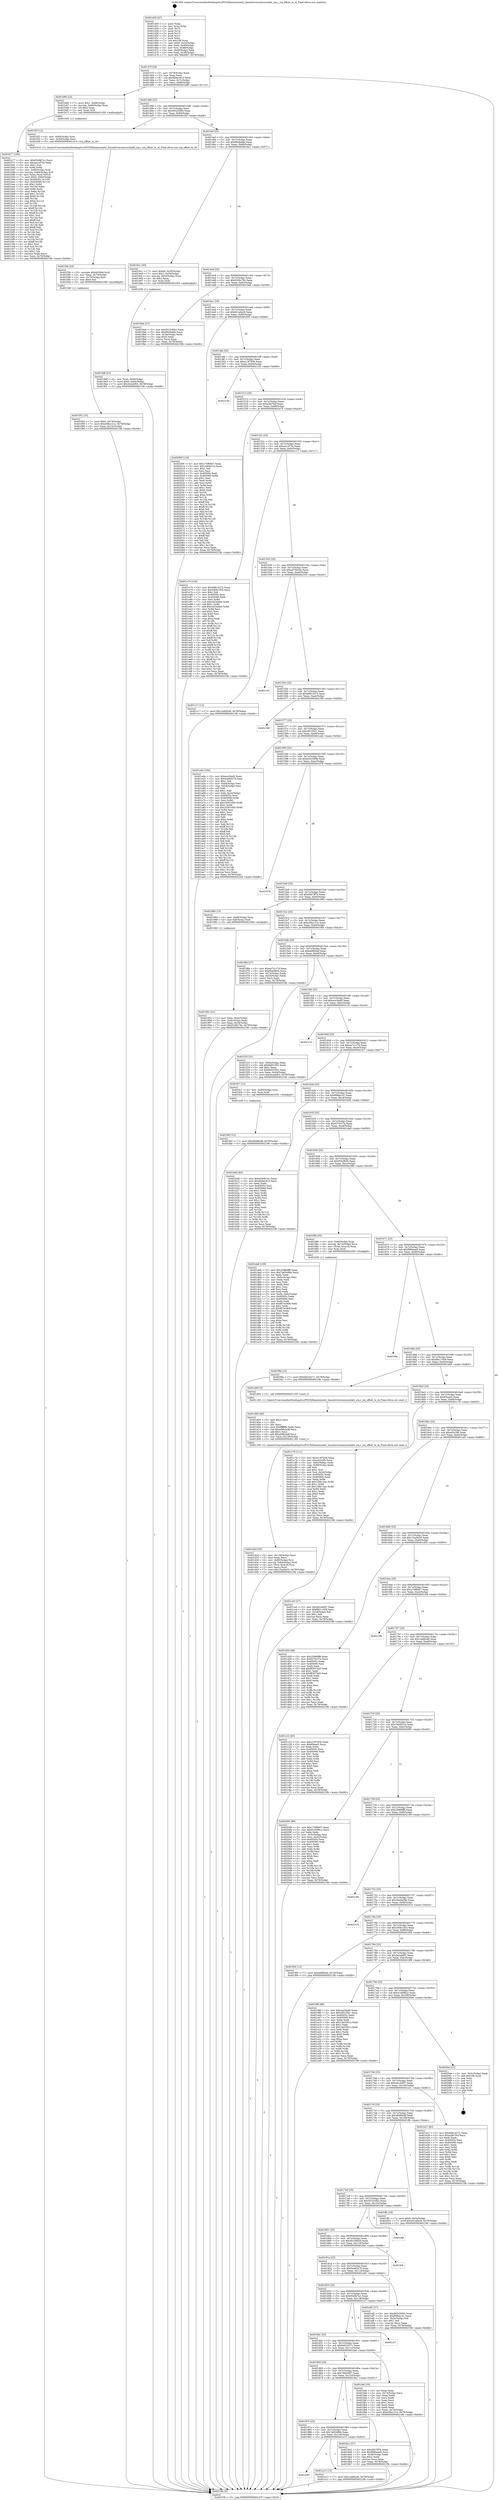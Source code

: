 digraph "0x401450" {
  label = "0x401450 (/mnt/c/Users/mathe/Desktop/tcc/POCII/binaries/extr_linuxdriversmiscocxlafu_irq.c_irq_offset_to_id_Final-ollvm.out::main(0))"
  labelloc = "t"
  node[shape=record]

  Entry [label="",width=0.3,height=0.3,shape=circle,fillcolor=black,style=filled]
  "0x40147f" [label="{
     0x40147f [23]\l
     | [instrs]\l
     &nbsp;&nbsp;0x40147f \<+3\>: mov -0x78(%rbp),%eax\l
     &nbsp;&nbsp;0x401482 \<+2\>: mov %eax,%ecx\l
     &nbsp;&nbsp;0x401484 \<+6\>: sub $0x8b9a1815,%ecx\l
     &nbsp;&nbsp;0x40148a \<+3\>: mov %eax,-0x7c(%rbp)\l
     &nbsp;&nbsp;0x40148d \<+3\>: mov %ecx,-0x80(%rbp)\l
     &nbsp;&nbsp;0x401490 \<+6\>: je 0000000000401b60 \<main+0x710\>\l
  }"]
  "0x401b60" [label="{
     0x401b60 [23]\l
     | [instrs]\l
     &nbsp;&nbsp;0x401b60 \<+7\>: movl $0x1,-0x68(%rbp)\l
     &nbsp;&nbsp;0x401b67 \<+4\>: movslq -0x68(%rbp),%rax\l
     &nbsp;&nbsp;0x401b6b \<+4\>: shl $0x2,%rax\l
     &nbsp;&nbsp;0x401b6f \<+3\>: mov %rax,%rdi\l
     &nbsp;&nbsp;0x401b72 \<+5\>: call 0000000000401050 \<malloc@plt\>\l
     | [calls]\l
     &nbsp;&nbsp;0x401050 \{1\} (unknown)\l
  }"]
  "0x401496" [label="{
     0x401496 [25]\l
     | [instrs]\l
     &nbsp;&nbsp;0x401496 \<+5\>: jmp 000000000040149b \<main+0x4b\>\l
     &nbsp;&nbsp;0x40149b \<+3\>: mov -0x7c(%rbp),%eax\l
     &nbsp;&nbsp;0x40149e \<+5\>: sub $0x90325093,%eax\l
     &nbsp;&nbsp;0x4014a3 \<+6\>: mov %eax,-0x84(%rbp)\l
     &nbsp;&nbsp;0x4014a9 \<+6\>: je 0000000000401f2f \<main+0xadf\>\l
  }"]
  Exit [label="",width=0.3,height=0.3,shape=circle,fillcolor=black,style=filled,peripheries=2]
  "0x401f2f" [label="{
     0x401f2f [12]\l
     | [instrs]\l
     &nbsp;&nbsp;0x401f2f \<+4\>: mov -0x60(%rbp),%rdi\l
     &nbsp;&nbsp;0x401f33 \<+3\>: mov -0x50(%rbp),%esi\l
     &nbsp;&nbsp;0x401f36 \<+5\>: call 0000000000401410 \<irq_offset_to_id\>\l
     | [calls]\l
     &nbsp;&nbsp;0x401410 \{1\} (/mnt/c/Users/mathe/Desktop/tcc/POCII/binaries/extr_linuxdriversmiscocxlafu_irq.c_irq_offset_to_id_Final-ollvm.out::irq_offset_to_id)\l
  }"]
  "0x4014af" [label="{
     0x4014af [25]\l
     | [instrs]\l
     &nbsp;&nbsp;0x4014af \<+5\>: jmp 00000000004014b4 \<main+0x64\>\l
     &nbsp;&nbsp;0x4014b4 \<+3\>: mov -0x7c(%rbp),%eax\l
     &nbsp;&nbsp;0x4014b7 \<+5\>: sub $0x90cfadde,%eax\l
     &nbsp;&nbsp;0x4014bc \<+6\>: mov %eax,-0x88(%rbp)\l
     &nbsp;&nbsp;0x4014c2 \<+6\>: je 00000000004019c1 \<main+0x571\>\l
  }"]
  "0x401fd3" [label="{
     0x401fd3 [12]\l
     | [instrs]\l
     &nbsp;&nbsp;0x401fd3 \<+7\>: movl $0x48486c8f,-0x78(%rbp)\l
     &nbsp;&nbsp;0x401fda \<+5\>: jmp 000000000040219b \<main+0xd4b\>\l
  }"]
  "0x4019c1" [label="{
     0x4019c1 [30]\l
     | [instrs]\l
     &nbsp;&nbsp;0x4019c1 \<+7\>: movl $0x64,-0x50(%rbp)\l
     &nbsp;&nbsp;0x4019c8 \<+7\>: movl $0x1,-0x54(%rbp)\l
     &nbsp;&nbsp;0x4019cf \<+4\>: movslq -0x54(%rbp),%rax\l
     &nbsp;&nbsp;0x4019d3 \<+4\>: shl $0x3,%rax\l
     &nbsp;&nbsp;0x4019d7 \<+3\>: mov %rax,%rdi\l
     &nbsp;&nbsp;0x4019da \<+5\>: call 0000000000401050 \<malloc@plt\>\l
     | [calls]\l
     &nbsp;&nbsp;0x401050 \{1\} (unknown)\l
  }"]
  "0x4014c8" [label="{
     0x4014c8 [25]\l
     | [instrs]\l
     &nbsp;&nbsp;0x4014c8 \<+5\>: jmp 00000000004014cd \<main+0x7d\>\l
     &nbsp;&nbsp;0x4014cd \<+3\>: mov -0x7c(%rbp),%eax\l
     &nbsp;&nbsp;0x4014d0 \<+5\>: sub $0x9169c78c,%eax\l
     &nbsp;&nbsp;0x4014d5 \<+6\>: mov %eax,-0x8c(%rbp)\l
     &nbsp;&nbsp;0x4014db \<+6\>: je 00000000004019a6 \<main+0x556\>\l
  }"]
  "0x401f9a" [label="{
     0x401f9a [12]\l
     | [instrs]\l
     &nbsp;&nbsp;0x401f9a \<+7\>: movl $0x6dd16271,-0x78(%rbp)\l
     &nbsp;&nbsp;0x401fa1 \<+5\>: jmp 000000000040219b \<main+0xd4b\>\l
  }"]
  "0x4019a6" [label="{
     0x4019a6 [27]\l
     | [instrs]\l
     &nbsp;&nbsp;0x4019a6 \<+5\>: mov $0x501530b2,%eax\l
     &nbsp;&nbsp;0x4019ab \<+5\>: mov $0x90cfadde,%ecx\l
     &nbsp;&nbsp;0x4019b0 \<+3\>: mov -0x34(%rbp),%edx\l
     &nbsp;&nbsp;0x4019b3 \<+3\>: cmp $0x0,%edx\l
     &nbsp;&nbsp;0x4019b6 \<+3\>: cmove %ecx,%eax\l
     &nbsp;&nbsp;0x4019b9 \<+3\>: mov %eax,-0x78(%rbp)\l
     &nbsp;&nbsp;0x4019bc \<+5\>: jmp 000000000040219b \<main+0xd4b\>\l
  }"]
  "0x4014e1" [label="{
     0x4014e1 [25]\l
     | [instrs]\l
     &nbsp;&nbsp;0x4014e1 \<+5\>: jmp 00000000004014e6 \<main+0x96\>\l
     &nbsp;&nbsp;0x4014e6 \<+3\>: mov -0x7c(%rbp),%eax\l
     &nbsp;&nbsp;0x4014e9 \<+5\>: sub $0x941a6ec9,%eax\l
     &nbsp;&nbsp;0x4014ee \<+6\>: mov %eax,-0x90(%rbp)\l
     &nbsp;&nbsp;0x4014f4 \<+6\>: je 000000000040200f \<main+0xbbf\>\l
  }"]
  "0x401f52" [label="{
     0x401f52 [25]\l
     | [instrs]\l
     &nbsp;&nbsp;0x401f52 \<+7\>: movl $0x0,-0x74(%rbp)\l
     &nbsp;&nbsp;0x401f59 \<+7\>: movl $0xe59a121e,-0x78(%rbp)\l
     &nbsp;&nbsp;0x401f60 \<+6\>: mov %eax,-0x12c(%rbp)\l
     &nbsp;&nbsp;0x401f66 \<+5\>: jmp 000000000040219b \<main+0xd4b\>\l
  }"]
  "0x40200f" [label="{
     0x40200f [134]\l
     | [instrs]\l
     &nbsp;&nbsp;0x40200f \<+5\>: mov $0x170f6607,%eax\l
     &nbsp;&nbsp;0x402014 \<+5\>: mov $0x1bb0b21e,%ecx\l
     &nbsp;&nbsp;0x402019 \<+2\>: mov $0x1,%dl\l
     &nbsp;&nbsp;0x40201b \<+2\>: xor %esi,%esi\l
     &nbsp;&nbsp;0x40201d \<+7\>: mov 0x40505c,%edi\l
     &nbsp;&nbsp;0x402024 \<+8\>: mov 0x405060,%r8d\l
     &nbsp;&nbsp;0x40202c \<+3\>: sub $0x1,%esi\l
     &nbsp;&nbsp;0x40202f \<+3\>: mov %edi,%r9d\l
     &nbsp;&nbsp;0x402032 \<+3\>: add %esi,%r9d\l
     &nbsp;&nbsp;0x402035 \<+4\>: imul %r9d,%edi\l
     &nbsp;&nbsp;0x402039 \<+3\>: and $0x1,%edi\l
     &nbsp;&nbsp;0x40203c \<+3\>: cmp $0x0,%edi\l
     &nbsp;&nbsp;0x40203f \<+4\>: sete %r10b\l
     &nbsp;&nbsp;0x402043 \<+4\>: cmp $0xa,%r8d\l
     &nbsp;&nbsp;0x402047 \<+4\>: setl %r11b\l
     &nbsp;&nbsp;0x40204b \<+3\>: mov %r10b,%bl\l
     &nbsp;&nbsp;0x40204e \<+3\>: xor $0xff,%bl\l
     &nbsp;&nbsp;0x402051 \<+3\>: mov %r11b,%r14b\l
     &nbsp;&nbsp;0x402054 \<+4\>: xor $0xff,%r14b\l
     &nbsp;&nbsp;0x402058 \<+3\>: xor $0x0,%dl\l
     &nbsp;&nbsp;0x40205b \<+3\>: mov %bl,%r15b\l
     &nbsp;&nbsp;0x40205e \<+4\>: and $0x0,%r15b\l
     &nbsp;&nbsp;0x402062 \<+3\>: and %dl,%r10b\l
     &nbsp;&nbsp;0x402065 \<+3\>: mov %r14b,%r12b\l
     &nbsp;&nbsp;0x402068 \<+4\>: and $0x0,%r12b\l
     &nbsp;&nbsp;0x40206c \<+3\>: and %dl,%r11b\l
     &nbsp;&nbsp;0x40206f \<+3\>: or %r10b,%r15b\l
     &nbsp;&nbsp;0x402072 \<+3\>: or %r11b,%r12b\l
     &nbsp;&nbsp;0x402075 \<+3\>: xor %r12b,%r15b\l
     &nbsp;&nbsp;0x402078 \<+3\>: or %r14b,%bl\l
     &nbsp;&nbsp;0x40207b \<+3\>: xor $0xff,%bl\l
     &nbsp;&nbsp;0x40207e \<+3\>: or $0x0,%dl\l
     &nbsp;&nbsp;0x402081 \<+2\>: and %dl,%bl\l
     &nbsp;&nbsp;0x402083 \<+3\>: or %bl,%r15b\l
     &nbsp;&nbsp;0x402086 \<+4\>: test $0x1,%r15b\l
     &nbsp;&nbsp;0x40208a \<+3\>: cmovne %ecx,%eax\l
     &nbsp;&nbsp;0x40208d \<+3\>: mov %eax,-0x78(%rbp)\l
     &nbsp;&nbsp;0x402090 \<+5\>: jmp 000000000040219b \<main+0xd4b\>\l
  }"]
  "0x4014fa" [label="{
     0x4014fa [25]\l
     | [instrs]\l
     &nbsp;&nbsp;0x4014fa \<+5\>: jmp 00000000004014ff \<main+0xaf\>\l
     &nbsp;&nbsp;0x4014ff \<+3\>: mov -0x7c(%rbp),%eax\l
     &nbsp;&nbsp;0x401502 \<+5\>: sub $0xa13f7936,%eax\l
     &nbsp;&nbsp;0x401507 \<+6\>: mov %eax,-0x94(%rbp)\l
     &nbsp;&nbsp;0x40150d \<+6\>: je 000000000040215d \<main+0xd0d\>\l
  }"]
  "0x401f3b" [label="{
     0x401f3b [23]\l
     | [instrs]\l
     &nbsp;&nbsp;0x401f3b \<+10\>: movabs $0x4030b6,%rdi\l
     &nbsp;&nbsp;0x401f45 \<+3\>: mov %eax,-0x70(%rbp)\l
     &nbsp;&nbsp;0x401f48 \<+3\>: mov -0x70(%rbp),%esi\l
     &nbsp;&nbsp;0x401f4b \<+2\>: mov $0x0,%al\l
     &nbsp;&nbsp;0x401f4d \<+5\>: call 0000000000401040 \<printf@plt\>\l
     | [calls]\l
     &nbsp;&nbsp;0x401040 \{1\} (unknown)\l
  }"]
  "0x40215d" [label="{
     0x40215d\l
  }", style=dashed]
  "0x401513" [label="{
     0x401513 [25]\l
     | [instrs]\l
     &nbsp;&nbsp;0x401513 \<+5\>: jmp 0000000000401518 \<main+0xc8\>\l
     &nbsp;&nbsp;0x401518 \<+3\>: mov -0x7c(%rbp),%eax\l
     &nbsp;&nbsp;0x40151b \<+5\>: sub $0xa3fe78cf,%eax\l
     &nbsp;&nbsp;0x401520 \<+6\>: mov %eax,-0x98(%rbp)\l
     &nbsp;&nbsp;0x401526 \<+6\>: je 0000000000401e74 \<main+0xa24\>\l
  }"]
  "0x401897" [label="{
     0x401897\l
  }", style=dashed]
  "0x401e74" [label="{
     0x401e74 [144]\l
     | [instrs]\l
     &nbsp;&nbsp;0x401e74 \<+5\>: mov $0xb9814372,%eax\l
     &nbsp;&nbsp;0x401e79 \<+5\>: mov $0x340b1503,%ecx\l
     &nbsp;&nbsp;0x401e7e \<+2\>: mov $0x1,%dl\l
     &nbsp;&nbsp;0x401e80 \<+7\>: mov 0x40505c,%esi\l
     &nbsp;&nbsp;0x401e87 \<+7\>: mov 0x405060,%edi\l
     &nbsp;&nbsp;0x401e8e \<+3\>: mov %esi,%r8d\l
     &nbsp;&nbsp;0x401e91 \<+7\>: sub $0xc433ebb0,%r8d\l
     &nbsp;&nbsp;0x401e98 \<+4\>: sub $0x1,%r8d\l
     &nbsp;&nbsp;0x401e9c \<+7\>: add $0xc433ebb0,%r8d\l
     &nbsp;&nbsp;0x401ea3 \<+4\>: imul %r8d,%esi\l
     &nbsp;&nbsp;0x401ea7 \<+3\>: and $0x1,%esi\l
     &nbsp;&nbsp;0x401eaa \<+3\>: cmp $0x0,%esi\l
     &nbsp;&nbsp;0x401ead \<+4\>: sete %r9b\l
     &nbsp;&nbsp;0x401eb1 \<+3\>: cmp $0xa,%edi\l
     &nbsp;&nbsp;0x401eb4 \<+4\>: setl %r10b\l
     &nbsp;&nbsp;0x401eb8 \<+3\>: mov %r9b,%r11b\l
     &nbsp;&nbsp;0x401ebb \<+4\>: xor $0xff,%r11b\l
     &nbsp;&nbsp;0x401ebf \<+3\>: mov %r10b,%bl\l
     &nbsp;&nbsp;0x401ec2 \<+3\>: xor $0xff,%bl\l
     &nbsp;&nbsp;0x401ec5 \<+3\>: xor $0x1,%dl\l
     &nbsp;&nbsp;0x401ec8 \<+3\>: mov %r11b,%r14b\l
     &nbsp;&nbsp;0x401ecb \<+4\>: and $0xff,%r14b\l
     &nbsp;&nbsp;0x401ecf \<+3\>: and %dl,%r9b\l
     &nbsp;&nbsp;0x401ed2 \<+3\>: mov %bl,%r15b\l
     &nbsp;&nbsp;0x401ed5 \<+4\>: and $0xff,%r15b\l
     &nbsp;&nbsp;0x401ed9 \<+3\>: and %dl,%r10b\l
     &nbsp;&nbsp;0x401edc \<+3\>: or %r9b,%r14b\l
     &nbsp;&nbsp;0x401edf \<+3\>: or %r10b,%r15b\l
     &nbsp;&nbsp;0x401ee2 \<+3\>: xor %r15b,%r14b\l
     &nbsp;&nbsp;0x401ee5 \<+3\>: or %bl,%r11b\l
     &nbsp;&nbsp;0x401ee8 \<+4\>: xor $0xff,%r11b\l
     &nbsp;&nbsp;0x401eec \<+3\>: or $0x1,%dl\l
     &nbsp;&nbsp;0x401eef \<+3\>: and %dl,%r11b\l
     &nbsp;&nbsp;0x401ef2 \<+3\>: or %r11b,%r14b\l
     &nbsp;&nbsp;0x401ef5 \<+4\>: test $0x1,%r14b\l
     &nbsp;&nbsp;0x401ef9 \<+3\>: cmovne %ecx,%eax\l
     &nbsp;&nbsp;0x401efc \<+3\>: mov %eax,-0x78(%rbp)\l
     &nbsp;&nbsp;0x401eff \<+5\>: jmp 000000000040219b \<main+0xd4b\>\l
  }"]
  "0x40152c" [label="{
     0x40152c [25]\l
     | [instrs]\l
     &nbsp;&nbsp;0x40152c \<+5\>: jmp 0000000000401531 \<main+0xe1\>\l
     &nbsp;&nbsp;0x401531 \<+3\>: mov -0x7c(%rbp),%eax\l
     &nbsp;&nbsp;0x401534 \<+5\>: sub $0xaa1cf73a,%eax\l
     &nbsp;&nbsp;0x401539 \<+6\>: mov %eax,-0x9c(%rbp)\l
     &nbsp;&nbsp;0x40153f \<+6\>: je 0000000000401c17 \<main+0x7c7\>\l
  }"]
  "0x401e15" [label="{
     0x401e15 [12]\l
     | [instrs]\l
     &nbsp;&nbsp;0x401e15 \<+7\>: movl $0x1a4fd2e6,-0x78(%rbp)\l
     &nbsp;&nbsp;0x401e1c \<+5\>: jmp 000000000040219b \<main+0xd4b\>\l
  }"]
  "0x401c17" [label="{
     0x401c17 [12]\l
     | [instrs]\l
     &nbsp;&nbsp;0x401c17 \<+7\>: movl $0x1a4fd2e6,-0x78(%rbp)\l
     &nbsp;&nbsp;0x401c1e \<+5\>: jmp 000000000040219b \<main+0xd4b\>\l
  }"]
  "0x401545" [label="{
     0x401545 [25]\l
     | [instrs]\l
     &nbsp;&nbsp;0x401545 \<+5\>: jmp 000000000040154a \<main+0xfa\>\l
     &nbsp;&nbsp;0x40154a \<+3\>: mov -0x7c(%rbp),%eax\l
     &nbsp;&nbsp;0x40154d \<+5\>: sub $0xad75bc5e,%eax\l
     &nbsp;&nbsp;0x401552 \<+6\>: mov %eax,-0xa0(%rbp)\l
     &nbsp;&nbsp;0x401558 \<+6\>: je 0000000000402103 \<main+0xcb3\>\l
  }"]
  "0x401d2d" [label="{
     0x401d2d [35]\l
     | [instrs]\l
     &nbsp;&nbsp;0x401d2d \<+6\>: mov -0x128(%rbp),%ecx\l
     &nbsp;&nbsp;0x401d33 \<+3\>: imul %eax,%ecx\l
     &nbsp;&nbsp;0x401d36 \<+4\>: mov -0x60(%rbp),%rsi\l
     &nbsp;&nbsp;0x401d3a \<+4\>: movslq -0x64(%rbp),%rdi\l
     &nbsp;&nbsp;0x401d3e \<+4\>: mov (%rsi,%rdi,8),%rsi\l
     &nbsp;&nbsp;0x401d42 \<+2\>: mov %ecx,(%rsi)\l
     &nbsp;&nbsp;0x401d44 \<+7\>: movl $0x15ac8a33,-0x78(%rbp)\l
     &nbsp;&nbsp;0x401d4b \<+5\>: jmp 000000000040219b \<main+0xd4b\>\l
  }"]
  "0x402103" [label="{
     0x402103\l
  }", style=dashed]
  "0x40155e" [label="{
     0x40155e [25]\l
     | [instrs]\l
     &nbsp;&nbsp;0x40155e \<+5\>: jmp 0000000000401563 \<main+0x113\>\l
     &nbsp;&nbsp;0x401563 \<+3\>: mov -0x7c(%rbp),%eax\l
     &nbsp;&nbsp;0x401566 \<+5\>: sub $0xb9814372,%eax\l
     &nbsp;&nbsp;0x40156b \<+6\>: mov %eax,-0xa4(%rbp)\l
     &nbsp;&nbsp;0x401571 \<+6\>: je 0000000000402188 \<main+0xd38\>\l
  }"]
  "0x401d05" [label="{
     0x401d05 [40]\l
     | [instrs]\l
     &nbsp;&nbsp;0x401d05 \<+5\>: mov $0x2,%ecx\l
     &nbsp;&nbsp;0x401d0a \<+1\>: cltd\l
     &nbsp;&nbsp;0x401d0b \<+2\>: idiv %ecx\l
     &nbsp;&nbsp;0x401d0d \<+6\>: imul $0xfffffffe,%edx,%ecx\l
     &nbsp;&nbsp;0x401d13 \<+6\>: sub $0xa08b2a8f,%ecx\l
     &nbsp;&nbsp;0x401d19 \<+3\>: add $0x1,%ecx\l
     &nbsp;&nbsp;0x401d1c \<+6\>: add $0xa08b2a8f,%ecx\l
     &nbsp;&nbsp;0x401d22 \<+6\>: mov %ecx,-0x128(%rbp)\l
     &nbsp;&nbsp;0x401d28 \<+5\>: call 0000000000401160 \<next_i\>\l
     | [calls]\l
     &nbsp;&nbsp;0x401160 \{1\} (/mnt/c/Users/mathe/Desktop/tcc/POCII/binaries/extr_linuxdriversmiscocxlafu_irq.c_irq_offset_to_id_Final-ollvm.out::next_i)\l
  }"]
  "0x402188" [label="{
     0x402188\l
  }", style=dashed]
  "0x401577" [label="{
     0x401577 [25]\l
     | [instrs]\l
     &nbsp;&nbsp;0x401577 \<+5\>: jmp 000000000040157c \<main+0x12c\>\l
     &nbsp;&nbsp;0x40157c \<+3\>: mov -0x7c(%rbp),%eax\l
     &nbsp;&nbsp;0x40157f \<+5\>: sub $0xc8515f21,%eax\l
     &nbsp;&nbsp;0x401584 \<+6\>: mov %eax,-0xa8(%rbp)\l
     &nbsp;&nbsp;0x40158a \<+6\>: je 0000000000401a4e \<main+0x5fe\>\l
  }"]
  "0x401b77" [label="{
     0x401b77 [160]\l
     | [instrs]\l
     &nbsp;&nbsp;0x401b77 \<+5\>: mov $0x6549b7a1,%ecx\l
     &nbsp;&nbsp;0x401b7c \<+5\>: mov $0xaa1cf73a,%edx\l
     &nbsp;&nbsp;0x401b81 \<+3\>: mov $0x1,%sil\l
     &nbsp;&nbsp;0x401b84 \<+3\>: xor %r8d,%r8d\l
     &nbsp;&nbsp;0x401b87 \<+4\>: mov -0x60(%rbp),%rdi\l
     &nbsp;&nbsp;0x401b8b \<+4\>: movslq -0x64(%rbp),%r9\l
     &nbsp;&nbsp;0x401b8f \<+4\>: mov %rax,(%rdi,%r9,8)\l
     &nbsp;&nbsp;0x401b93 \<+7\>: movl $0x0,-0x6c(%rbp)\l
     &nbsp;&nbsp;0x401b9a \<+8\>: mov 0x40505c,%r10d\l
     &nbsp;&nbsp;0x401ba2 \<+8\>: mov 0x405060,%r11d\l
     &nbsp;&nbsp;0x401baa \<+4\>: sub $0x1,%r8d\l
     &nbsp;&nbsp;0x401bae \<+3\>: mov %r10d,%ebx\l
     &nbsp;&nbsp;0x401bb1 \<+3\>: add %r8d,%ebx\l
     &nbsp;&nbsp;0x401bb4 \<+4\>: imul %ebx,%r10d\l
     &nbsp;&nbsp;0x401bb8 \<+4\>: and $0x1,%r10d\l
     &nbsp;&nbsp;0x401bbc \<+4\>: cmp $0x0,%r10d\l
     &nbsp;&nbsp;0x401bc0 \<+4\>: sete %r14b\l
     &nbsp;&nbsp;0x401bc4 \<+4\>: cmp $0xa,%r11d\l
     &nbsp;&nbsp;0x401bc8 \<+4\>: setl %r15b\l
     &nbsp;&nbsp;0x401bcc \<+3\>: mov %r14b,%r12b\l
     &nbsp;&nbsp;0x401bcf \<+4\>: xor $0xff,%r12b\l
     &nbsp;&nbsp;0x401bd3 \<+3\>: mov %r15b,%r13b\l
     &nbsp;&nbsp;0x401bd6 \<+4\>: xor $0xff,%r13b\l
     &nbsp;&nbsp;0x401bda \<+4\>: xor $0x1,%sil\l
     &nbsp;&nbsp;0x401bde \<+3\>: mov %r12b,%al\l
     &nbsp;&nbsp;0x401be1 \<+2\>: and $0xff,%al\l
     &nbsp;&nbsp;0x401be3 \<+3\>: and %sil,%r14b\l
     &nbsp;&nbsp;0x401be6 \<+3\>: mov %r13b,%dil\l
     &nbsp;&nbsp;0x401be9 \<+4\>: and $0xff,%dil\l
     &nbsp;&nbsp;0x401bed \<+3\>: and %sil,%r15b\l
     &nbsp;&nbsp;0x401bf0 \<+3\>: or %r14b,%al\l
     &nbsp;&nbsp;0x401bf3 \<+3\>: or %r15b,%dil\l
     &nbsp;&nbsp;0x401bf6 \<+3\>: xor %dil,%al\l
     &nbsp;&nbsp;0x401bf9 \<+3\>: or %r13b,%r12b\l
     &nbsp;&nbsp;0x401bfc \<+4\>: xor $0xff,%r12b\l
     &nbsp;&nbsp;0x401c00 \<+4\>: or $0x1,%sil\l
     &nbsp;&nbsp;0x401c04 \<+3\>: and %sil,%r12b\l
     &nbsp;&nbsp;0x401c07 \<+3\>: or %r12b,%al\l
     &nbsp;&nbsp;0x401c0a \<+2\>: test $0x1,%al\l
     &nbsp;&nbsp;0x401c0c \<+3\>: cmovne %edx,%ecx\l
     &nbsp;&nbsp;0x401c0f \<+3\>: mov %ecx,-0x78(%rbp)\l
     &nbsp;&nbsp;0x401c12 \<+5\>: jmp 000000000040219b \<main+0xd4b\>\l
  }"]
  "0x401a4e" [label="{
     0x401a4e [164]\l
     | [instrs]\l
     &nbsp;&nbsp;0x401a4e \<+5\>: mov $0xeca34af0,%eax\l
     &nbsp;&nbsp;0x401a53 \<+5\>: mov $0x5ee85a78,%ecx\l
     &nbsp;&nbsp;0x401a58 \<+2\>: mov $0x1,%dl\l
     &nbsp;&nbsp;0x401a5a \<+3\>: mov -0x64(%rbp),%esi\l
     &nbsp;&nbsp;0x401a5d \<+3\>: cmp -0x54(%rbp),%esi\l
     &nbsp;&nbsp;0x401a60 \<+4\>: setl %dil\l
     &nbsp;&nbsp;0x401a64 \<+4\>: and $0x1,%dil\l
     &nbsp;&nbsp;0x401a68 \<+4\>: mov %dil,-0x2e(%rbp)\l
     &nbsp;&nbsp;0x401a6c \<+7\>: mov 0x40505c,%esi\l
     &nbsp;&nbsp;0x401a73 \<+8\>: mov 0x405060,%r8d\l
     &nbsp;&nbsp;0x401a7b \<+3\>: mov %esi,%r9d\l
     &nbsp;&nbsp;0x401a7e \<+7\>: add $0x10301000,%r9d\l
     &nbsp;&nbsp;0x401a85 \<+4\>: sub $0x1,%r9d\l
     &nbsp;&nbsp;0x401a89 \<+7\>: sub $0x10301000,%r9d\l
     &nbsp;&nbsp;0x401a90 \<+4\>: imul %r9d,%esi\l
     &nbsp;&nbsp;0x401a94 \<+3\>: and $0x1,%esi\l
     &nbsp;&nbsp;0x401a97 \<+3\>: cmp $0x0,%esi\l
     &nbsp;&nbsp;0x401a9a \<+4\>: sete %dil\l
     &nbsp;&nbsp;0x401a9e \<+4\>: cmp $0xa,%r8d\l
     &nbsp;&nbsp;0x401aa2 \<+4\>: setl %r10b\l
     &nbsp;&nbsp;0x401aa6 \<+3\>: mov %dil,%r11b\l
     &nbsp;&nbsp;0x401aa9 \<+4\>: xor $0xff,%r11b\l
     &nbsp;&nbsp;0x401aad \<+3\>: mov %r10b,%bl\l
     &nbsp;&nbsp;0x401ab0 \<+3\>: xor $0xff,%bl\l
     &nbsp;&nbsp;0x401ab3 \<+3\>: xor $0x0,%dl\l
     &nbsp;&nbsp;0x401ab6 \<+3\>: mov %r11b,%r14b\l
     &nbsp;&nbsp;0x401ab9 \<+4\>: and $0x0,%r14b\l
     &nbsp;&nbsp;0x401abd \<+3\>: and %dl,%dil\l
     &nbsp;&nbsp;0x401ac0 \<+3\>: mov %bl,%r15b\l
     &nbsp;&nbsp;0x401ac3 \<+4\>: and $0x0,%r15b\l
     &nbsp;&nbsp;0x401ac7 \<+3\>: and %dl,%r10b\l
     &nbsp;&nbsp;0x401aca \<+3\>: or %dil,%r14b\l
     &nbsp;&nbsp;0x401acd \<+3\>: or %r10b,%r15b\l
     &nbsp;&nbsp;0x401ad0 \<+3\>: xor %r15b,%r14b\l
     &nbsp;&nbsp;0x401ad3 \<+3\>: or %bl,%r11b\l
     &nbsp;&nbsp;0x401ad6 \<+4\>: xor $0xff,%r11b\l
     &nbsp;&nbsp;0x401ada \<+3\>: or $0x0,%dl\l
     &nbsp;&nbsp;0x401add \<+3\>: and %dl,%r11b\l
     &nbsp;&nbsp;0x401ae0 \<+3\>: or %r11b,%r14b\l
     &nbsp;&nbsp;0x401ae3 \<+4\>: test $0x1,%r14b\l
     &nbsp;&nbsp;0x401ae7 \<+3\>: cmovne %ecx,%eax\l
     &nbsp;&nbsp;0x401aea \<+3\>: mov %eax,-0x78(%rbp)\l
     &nbsp;&nbsp;0x401aed \<+5\>: jmp 000000000040219b \<main+0xd4b\>\l
  }"]
  "0x401590" [label="{
     0x401590 [25]\l
     | [instrs]\l
     &nbsp;&nbsp;0x401590 \<+5\>: jmp 0000000000401595 \<main+0x145\>\l
     &nbsp;&nbsp;0x401595 \<+3\>: mov -0x7c(%rbp),%eax\l
     &nbsp;&nbsp;0x401598 \<+5\>: sub $0xd32c569b,%eax\l
     &nbsp;&nbsp;0x40159d \<+6\>: mov %eax,-0xac(%rbp)\l
     &nbsp;&nbsp;0x4015a3 \<+6\>: je 0000000000401978 \<main+0x528\>\l
  }"]
  "0x4019df" [label="{
     0x4019df [23]\l
     | [instrs]\l
     &nbsp;&nbsp;0x4019df \<+4\>: mov %rax,-0x60(%rbp)\l
     &nbsp;&nbsp;0x4019e3 \<+7\>: movl $0x0,-0x64(%rbp)\l
     &nbsp;&nbsp;0x4019ea \<+7\>: movl $0x3e2abf02,-0x78(%rbp)\l
     &nbsp;&nbsp;0x4019f1 \<+5\>: jmp 000000000040219b \<main+0xd4b\>\l
  }"]
  "0x401978" [label="{
     0x401978\l
  }", style=dashed]
  "0x4015a9" [label="{
     0x4015a9 [25]\l
     | [instrs]\l
     &nbsp;&nbsp;0x4015a9 \<+5\>: jmp 00000000004015ae \<main+0x15e\>\l
     &nbsp;&nbsp;0x4015ae \<+3\>: mov -0x7c(%rbp),%eax\l
     &nbsp;&nbsp;0x4015b1 \<+5\>: sub $0xd5b7ff7b,%eax\l
     &nbsp;&nbsp;0x4015b6 \<+6\>: mov %eax,-0xb0(%rbp)\l
     &nbsp;&nbsp;0x4015bc \<+6\>: je 0000000000401984 \<main+0x534\>\l
  }"]
  "0x401991" [label="{
     0x401991 [21]\l
     | [instrs]\l
     &nbsp;&nbsp;0x401991 \<+3\>: mov %eax,-0x4c(%rbp)\l
     &nbsp;&nbsp;0x401994 \<+3\>: mov -0x4c(%rbp),%eax\l
     &nbsp;&nbsp;0x401997 \<+3\>: mov %eax,-0x34(%rbp)\l
     &nbsp;&nbsp;0x40199a \<+7\>: movl $0x9169c78c,-0x78(%rbp)\l
     &nbsp;&nbsp;0x4019a1 \<+5\>: jmp 000000000040219b \<main+0xd4b\>\l
  }"]
  "0x401984" [label="{
     0x401984 [13]\l
     | [instrs]\l
     &nbsp;&nbsp;0x401984 \<+4\>: mov -0x48(%rbp),%rax\l
     &nbsp;&nbsp;0x401988 \<+4\>: mov 0x8(%rax),%rdi\l
     &nbsp;&nbsp;0x40198c \<+5\>: call 0000000000401060 \<atoi@plt\>\l
     | [calls]\l
     &nbsp;&nbsp;0x401060 \{1\} (unknown)\l
  }"]
  "0x4015c2" [label="{
     0x4015c2 [25]\l
     | [instrs]\l
     &nbsp;&nbsp;0x4015c2 \<+5\>: jmp 00000000004015c7 \<main+0x177\>\l
     &nbsp;&nbsp;0x4015c7 \<+3\>: mov -0x7c(%rbp),%eax\l
     &nbsp;&nbsp;0x4015ca \<+5\>: sub $0xe59a121e,%eax\l
     &nbsp;&nbsp;0x4015cf \<+6\>: mov %eax,-0xb4(%rbp)\l
     &nbsp;&nbsp;0x4015d5 \<+6\>: je 0000000000401f6b \<main+0xb1b\>\l
  }"]
  "0x401450" [label="{
     0x401450 [47]\l
     | [instrs]\l
     &nbsp;&nbsp;0x401450 \<+1\>: push %rbp\l
     &nbsp;&nbsp;0x401451 \<+3\>: mov %rsp,%rbp\l
     &nbsp;&nbsp;0x401454 \<+2\>: push %r15\l
     &nbsp;&nbsp;0x401456 \<+2\>: push %r14\l
     &nbsp;&nbsp;0x401458 \<+2\>: push %r13\l
     &nbsp;&nbsp;0x40145a \<+2\>: push %r12\l
     &nbsp;&nbsp;0x40145c \<+1\>: push %rbx\l
     &nbsp;&nbsp;0x40145d \<+7\>: sub $0x108,%rsp\l
     &nbsp;&nbsp;0x401464 \<+7\>: movl $0x0,-0x3c(%rbp)\l
     &nbsp;&nbsp;0x40146b \<+3\>: mov %edi,-0x40(%rbp)\l
     &nbsp;&nbsp;0x40146e \<+4\>: mov %rsi,-0x48(%rbp)\l
     &nbsp;&nbsp;0x401472 \<+3\>: mov -0x40(%rbp),%edi\l
     &nbsp;&nbsp;0x401475 \<+3\>: mov %edi,-0x38(%rbp)\l
     &nbsp;&nbsp;0x401478 \<+7\>: movl $0x79fe2667,-0x78(%rbp)\l
  }"]
  "0x401f6b" [label="{
     0x401f6b [27]\l
     | [instrs]\l
     &nbsp;&nbsp;0x401f6b \<+5\>: mov $0xee7c1c7d,%eax\l
     &nbsp;&nbsp;0x401f70 \<+5\>: mov $0xf5d2fb04,%ecx\l
     &nbsp;&nbsp;0x401f75 \<+3\>: mov -0x74(%rbp),%edx\l
     &nbsp;&nbsp;0x401f78 \<+3\>: cmp -0x54(%rbp),%edx\l
     &nbsp;&nbsp;0x401f7b \<+3\>: cmovl %ecx,%eax\l
     &nbsp;&nbsp;0x401f7e \<+3\>: mov %eax,-0x78(%rbp)\l
     &nbsp;&nbsp;0x401f81 \<+5\>: jmp 000000000040219b \<main+0xd4b\>\l
  }"]
  "0x4015db" [label="{
     0x4015db [25]\l
     | [instrs]\l
     &nbsp;&nbsp;0x4015db \<+5\>: jmp 00000000004015e0 \<main+0x190\>\l
     &nbsp;&nbsp;0x4015e0 \<+3\>: mov -0x7c(%rbp),%eax\l
     &nbsp;&nbsp;0x4015e3 \<+5\>: sub $0xebf694af,%eax\l
     &nbsp;&nbsp;0x4015e8 \<+6\>: mov %eax,-0xb8(%rbp)\l
     &nbsp;&nbsp;0x4015ee \<+6\>: je 0000000000401f10 \<main+0xac0\>\l
  }"]
  "0x40219b" [label="{
     0x40219b [5]\l
     | [instrs]\l
     &nbsp;&nbsp;0x40219b \<+5\>: jmp 000000000040147f \<main+0x2f\>\l
  }"]
  "0x401f10" [label="{
     0x401f10 [31]\l
     | [instrs]\l
     &nbsp;&nbsp;0x401f10 \<+3\>: mov -0x64(%rbp),%eax\l
     &nbsp;&nbsp;0x401f13 \<+5\>: add $0x8ef31652,%eax\l
     &nbsp;&nbsp;0x401f18 \<+3\>: add $0x1,%eax\l
     &nbsp;&nbsp;0x401f1b \<+5\>: sub $0x8ef31652,%eax\l
     &nbsp;&nbsp;0x401f20 \<+3\>: mov %eax,-0x64(%rbp)\l
     &nbsp;&nbsp;0x401f23 \<+7\>: movl $0x3e2abf02,-0x78(%rbp)\l
     &nbsp;&nbsp;0x401f2a \<+5\>: jmp 000000000040219b \<main+0xd4b\>\l
  }"]
  "0x4015f4" [label="{
     0x4015f4 [25]\l
     | [instrs]\l
     &nbsp;&nbsp;0x4015f4 \<+5\>: jmp 00000000004015f9 \<main+0x1a9\>\l
     &nbsp;&nbsp;0x4015f9 \<+3\>: mov -0x7c(%rbp),%eax\l
     &nbsp;&nbsp;0x4015fc \<+5\>: sub $0xeca34af0,%eax\l
     &nbsp;&nbsp;0x401601 \<+6\>: mov %eax,-0xbc(%rbp)\l
     &nbsp;&nbsp;0x401607 \<+6\>: je 000000000040211b \<main+0xccb\>\l
  }"]
  "0x40187e" [label="{
     0x40187e [25]\l
     | [instrs]\l
     &nbsp;&nbsp;0x40187e \<+5\>: jmp 0000000000401883 \<main+0x433\>\l
     &nbsp;&nbsp;0x401883 \<+3\>: mov -0x7c(%rbp),%eax\l
     &nbsp;&nbsp;0x401886 \<+5\>: sub $0x7a8549bb,%eax\l
     &nbsp;&nbsp;0x40188b \<+6\>: mov %eax,-0x124(%rbp)\l
     &nbsp;&nbsp;0x401891 \<+6\>: je 0000000000401e15 \<main+0x9c5\>\l
  }"]
  "0x40211b" [label="{
     0x40211b\l
  }", style=dashed]
  "0x40160d" [label="{
     0x40160d [25]\l
     | [instrs]\l
     &nbsp;&nbsp;0x40160d \<+5\>: jmp 0000000000401612 \<main+0x1c2\>\l
     &nbsp;&nbsp;0x401612 \<+3\>: mov -0x7c(%rbp),%eax\l
     &nbsp;&nbsp;0x401615 \<+5\>: sub $0xee7c1c7d,%eax\l
     &nbsp;&nbsp;0x40161a \<+6\>: mov %eax,-0xc0(%rbp)\l
     &nbsp;&nbsp;0x401620 \<+6\>: je 0000000000401fc7 \<main+0xb77\>\l
  }"]
  "0x4018a1" [label="{
     0x4018a1 [27]\l
     | [instrs]\l
     &nbsp;&nbsp;0x4018a1 \<+5\>: mov $0xd5b7ff7b,%eax\l
     &nbsp;&nbsp;0x4018a6 \<+5\>: mov $0xf980eae9,%ecx\l
     &nbsp;&nbsp;0x4018ab \<+3\>: mov -0x38(%rbp),%edx\l
     &nbsp;&nbsp;0x4018ae \<+3\>: cmp $0x2,%edx\l
     &nbsp;&nbsp;0x4018b1 \<+3\>: cmovne %ecx,%eax\l
     &nbsp;&nbsp;0x4018b4 \<+3\>: mov %eax,-0x78(%rbp)\l
     &nbsp;&nbsp;0x4018b7 \<+5\>: jmp 000000000040219b \<main+0xd4b\>\l
  }"]
  "0x401fc7" [label="{
     0x401fc7 [12]\l
     | [instrs]\l
     &nbsp;&nbsp;0x401fc7 \<+4\>: mov -0x60(%rbp),%rax\l
     &nbsp;&nbsp;0x401fcb \<+3\>: mov %rax,%rdi\l
     &nbsp;&nbsp;0x401fce \<+5\>: call 0000000000401030 \<free@plt\>\l
     | [calls]\l
     &nbsp;&nbsp;0x401030 \{1\} (unknown)\l
  }"]
  "0x401626" [label="{
     0x401626 [25]\l
     | [instrs]\l
     &nbsp;&nbsp;0x401626 \<+5\>: jmp 000000000040162b \<main+0x1db\>\l
     &nbsp;&nbsp;0x40162b \<+3\>: mov -0x7c(%rbp),%eax\l
     &nbsp;&nbsp;0x40162e \<+5\>: sub $0xf09ba141,%eax\l
     &nbsp;&nbsp;0x401633 \<+6\>: mov %eax,-0xc4(%rbp)\l
     &nbsp;&nbsp;0x401639 \<+6\>: je 0000000000401b0d \<main+0x6bd\>\l
  }"]
  "0x401865" [label="{
     0x401865 [25]\l
     | [instrs]\l
     &nbsp;&nbsp;0x401865 \<+5\>: jmp 000000000040186a \<main+0x41a\>\l
     &nbsp;&nbsp;0x40186a \<+3\>: mov -0x7c(%rbp),%eax\l
     &nbsp;&nbsp;0x40186d \<+5\>: sub $0x79fe2667,%eax\l
     &nbsp;&nbsp;0x401872 \<+6\>: mov %eax,-0x120(%rbp)\l
     &nbsp;&nbsp;0x401878 \<+6\>: je 00000000004018a1 \<main+0x451\>\l
  }"]
  "0x401b0d" [label="{
     0x401b0d [83]\l
     | [instrs]\l
     &nbsp;&nbsp;0x401b0d \<+5\>: mov $0x6549b7a1,%eax\l
     &nbsp;&nbsp;0x401b12 \<+5\>: mov $0x8b9a1815,%ecx\l
     &nbsp;&nbsp;0x401b17 \<+2\>: xor %edx,%edx\l
     &nbsp;&nbsp;0x401b19 \<+7\>: mov 0x40505c,%esi\l
     &nbsp;&nbsp;0x401b20 \<+7\>: mov 0x405060,%edi\l
     &nbsp;&nbsp;0x401b27 \<+3\>: sub $0x1,%edx\l
     &nbsp;&nbsp;0x401b2a \<+3\>: mov %esi,%r8d\l
     &nbsp;&nbsp;0x401b2d \<+3\>: add %edx,%r8d\l
     &nbsp;&nbsp;0x401b30 \<+4\>: imul %r8d,%esi\l
     &nbsp;&nbsp;0x401b34 \<+3\>: and $0x1,%esi\l
     &nbsp;&nbsp;0x401b37 \<+3\>: cmp $0x0,%esi\l
     &nbsp;&nbsp;0x401b3a \<+4\>: sete %r9b\l
     &nbsp;&nbsp;0x401b3e \<+3\>: cmp $0xa,%edi\l
     &nbsp;&nbsp;0x401b41 \<+4\>: setl %r10b\l
     &nbsp;&nbsp;0x401b45 \<+3\>: mov %r9b,%r11b\l
     &nbsp;&nbsp;0x401b48 \<+3\>: and %r10b,%r11b\l
     &nbsp;&nbsp;0x401b4b \<+3\>: xor %r10b,%r9b\l
     &nbsp;&nbsp;0x401b4e \<+3\>: or %r9b,%r11b\l
     &nbsp;&nbsp;0x401b51 \<+4\>: test $0x1,%r11b\l
     &nbsp;&nbsp;0x401b55 \<+3\>: cmovne %ecx,%eax\l
     &nbsp;&nbsp;0x401b58 \<+3\>: mov %eax,-0x78(%rbp)\l
     &nbsp;&nbsp;0x401b5b \<+5\>: jmp 000000000040219b \<main+0xd4b\>\l
  }"]
  "0x40163f" [label="{
     0x40163f [25]\l
     | [instrs]\l
     &nbsp;&nbsp;0x40163f \<+5\>: jmp 0000000000401644 \<main+0x1f4\>\l
     &nbsp;&nbsp;0x401644 \<+3\>: mov -0x7c(%rbp),%eax\l
     &nbsp;&nbsp;0x401647 \<+5\>: sub $0xf270c37e,%eax\l
     &nbsp;&nbsp;0x40164c \<+6\>: mov %eax,-0xc8(%rbp)\l
     &nbsp;&nbsp;0x401652 \<+6\>: je 0000000000401da8 \<main+0x958\>\l
  }"]
  "0x401fa6" [label="{
     0x401fa6 [33]\l
     | [instrs]\l
     &nbsp;&nbsp;0x401fa6 \<+2\>: xor %eax,%eax\l
     &nbsp;&nbsp;0x401fa8 \<+3\>: mov -0x74(%rbp),%ecx\l
     &nbsp;&nbsp;0x401fab \<+2\>: mov %eax,%edx\l
     &nbsp;&nbsp;0x401fad \<+2\>: sub %ecx,%edx\l
     &nbsp;&nbsp;0x401faf \<+2\>: mov %eax,%ecx\l
     &nbsp;&nbsp;0x401fb1 \<+3\>: sub $0x1,%ecx\l
     &nbsp;&nbsp;0x401fb4 \<+2\>: add %ecx,%edx\l
     &nbsp;&nbsp;0x401fb6 \<+2\>: sub %edx,%eax\l
     &nbsp;&nbsp;0x401fb8 \<+3\>: mov %eax,-0x74(%rbp)\l
     &nbsp;&nbsp;0x401fbb \<+7\>: movl $0xe59a121e,-0x78(%rbp)\l
     &nbsp;&nbsp;0x401fc2 \<+5\>: jmp 000000000040219b \<main+0xd4b\>\l
  }"]
  "0x401da8" [label="{
     0x401da8 [109]\l
     | [instrs]\l
     &nbsp;&nbsp;0x401da8 \<+5\>: mov $0x25966ff8,%eax\l
     &nbsp;&nbsp;0x401dad \<+5\>: mov $0x7a8549bb,%ecx\l
     &nbsp;&nbsp;0x401db2 \<+2\>: xor %edx,%edx\l
     &nbsp;&nbsp;0x401db4 \<+3\>: mov -0x6c(%rbp),%esi\l
     &nbsp;&nbsp;0x401db7 \<+2\>: mov %edx,%edi\l
     &nbsp;&nbsp;0x401db9 \<+2\>: sub %esi,%edi\l
     &nbsp;&nbsp;0x401dbb \<+2\>: mov %edx,%esi\l
     &nbsp;&nbsp;0x401dbd \<+3\>: sub $0x1,%esi\l
     &nbsp;&nbsp;0x401dc0 \<+2\>: add %esi,%edi\l
     &nbsp;&nbsp;0x401dc2 \<+2\>: sub %edi,%edx\l
     &nbsp;&nbsp;0x401dc4 \<+3\>: mov %edx,-0x6c(%rbp)\l
     &nbsp;&nbsp;0x401dc7 \<+7\>: mov 0x40505c,%edx\l
     &nbsp;&nbsp;0x401dce \<+7\>: mov 0x405060,%esi\l
     &nbsp;&nbsp;0x401dd5 \<+2\>: mov %edx,%edi\l
     &nbsp;&nbsp;0x401dd7 \<+6\>: add $0xf67ec908,%edi\l
     &nbsp;&nbsp;0x401ddd \<+3\>: sub $0x1,%edi\l
     &nbsp;&nbsp;0x401de0 \<+6\>: sub $0xf67ec908,%edi\l
     &nbsp;&nbsp;0x401de6 \<+3\>: imul %edi,%edx\l
     &nbsp;&nbsp;0x401de9 \<+3\>: and $0x1,%edx\l
     &nbsp;&nbsp;0x401dec \<+3\>: cmp $0x0,%edx\l
     &nbsp;&nbsp;0x401def \<+4\>: sete %r8b\l
     &nbsp;&nbsp;0x401df3 \<+3\>: cmp $0xa,%esi\l
     &nbsp;&nbsp;0x401df6 \<+4\>: setl %r9b\l
     &nbsp;&nbsp;0x401dfa \<+3\>: mov %r8b,%r10b\l
     &nbsp;&nbsp;0x401dfd \<+3\>: and %r9b,%r10b\l
     &nbsp;&nbsp;0x401e00 \<+3\>: xor %r9b,%r8b\l
     &nbsp;&nbsp;0x401e03 \<+3\>: or %r8b,%r10b\l
     &nbsp;&nbsp;0x401e06 \<+4\>: test $0x1,%r10b\l
     &nbsp;&nbsp;0x401e0a \<+3\>: cmovne %ecx,%eax\l
     &nbsp;&nbsp;0x401e0d \<+3\>: mov %eax,-0x78(%rbp)\l
     &nbsp;&nbsp;0x401e10 \<+5\>: jmp 000000000040219b \<main+0xd4b\>\l
  }"]
  "0x401658" [label="{
     0x401658 [25]\l
     | [instrs]\l
     &nbsp;&nbsp;0x401658 \<+5\>: jmp 000000000040165d \<main+0x20d\>\l
     &nbsp;&nbsp;0x40165d \<+3\>: mov -0x7c(%rbp),%eax\l
     &nbsp;&nbsp;0x401660 \<+5\>: sub $0xf5d2fb04,%eax\l
     &nbsp;&nbsp;0x401665 \<+6\>: mov %eax,-0xcc(%rbp)\l
     &nbsp;&nbsp;0x40166b \<+6\>: je 0000000000401f86 \<main+0xb36\>\l
  }"]
  "0x40184c" [label="{
     0x40184c [25]\l
     | [instrs]\l
     &nbsp;&nbsp;0x40184c \<+5\>: jmp 0000000000401851 \<main+0x401\>\l
     &nbsp;&nbsp;0x401851 \<+3\>: mov -0x7c(%rbp),%eax\l
     &nbsp;&nbsp;0x401854 \<+5\>: sub $0x6dd16271,%eax\l
     &nbsp;&nbsp;0x401859 \<+6\>: mov %eax,-0x11c(%rbp)\l
     &nbsp;&nbsp;0x40185f \<+6\>: je 0000000000401fa6 \<main+0xb56\>\l
  }"]
  "0x401f86" [label="{
     0x401f86 [20]\l
     | [instrs]\l
     &nbsp;&nbsp;0x401f86 \<+4\>: mov -0x60(%rbp),%rax\l
     &nbsp;&nbsp;0x401f8a \<+4\>: movslq -0x74(%rbp),%rcx\l
     &nbsp;&nbsp;0x401f8e \<+4\>: mov (%rax,%rcx,8),%rax\l
     &nbsp;&nbsp;0x401f92 \<+3\>: mov %rax,%rdi\l
     &nbsp;&nbsp;0x401f95 \<+5\>: call 0000000000401030 \<free@plt\>\l
     | [calls]\l
     &nbsp;&nbsp;0x401030 \{1\} (unknown)\l
  }"]
  "0x401671" [label="{
     0x401671 [25]\l
     | [instrs]\l
     &nbsp;&nbsp;0x401671 \<+5\>: jmp 0000000000401676 \<main+0x226\>\l
     &nbsp;&nbsp;0x401676 \<+3\>: mov -0x7c(%rbp),%eax\l
     &nbsp;&nbsp;0x401679 \<+5\>: sub $0xf980eae9,%eax\l
     &nbsp;&nbsp;0x40167e \<+6\>: mov %eax,-0xd0(%rbp)\l
     &nbsp;&nbsp;0x401684 \<+6\>: je 00000000004018bc \<main+0x46c\>\l
  }"]
  "0x402127" [label="{
     0x402127\l
  }", style=dashed]
  "0x4018bc" [label="{
     0x4018bc\l
  }", style=dashed]
  "0x40168a" [label="{
     0x40168a [25]\l
     | [instrs]\l
     &nbsp;&nbsp;0x40168a \<+5\>: jmp 000000000040168f \<main+0x23f\>\l
     &nbsp;&nbsp;0x40168f \<+3\>: mov -0x7c(%rbp),%eax\l
     &nbsp;&nbsp;0x401692 \<+5\>: sub $0xf9b11059,%eax\l
     &nbsp;&nbsp;0x401697 \<+6\>: mov %eax,-0xd4(%rbp)\l
     &nbsp;&nbsp;0x40169d \<+6\>: je 0000000000401d00 \<main+0x8b0\>\l
  }"]
  "0x401833" [label="{
     0x401833 [25]\l
     | [instrs]\l
     &nbsp;&nbsp;0x401833 \<+5\>: jmp 0000000000401838 \<main+0x3e8\>\l
     &nbsp;&nbsp;0x401838 \<+3\>: mov -0x7c(%rbp),%eax\l
     &nbsp;&nbsp;0x40183b \<+5\>: sub $0x6549b7a1,%eax\l
     &nbsp;&nbsp;0x401840 \<+6\>: mov %eax,-0x118(%rbp)\l
     &nbsp;&nbsp;0x401846 \<+6\>: je 0000000000402127 \<main+0xcd7\>\l
  }"]
  "0x401d00" [label="{
     0x401d00 [5]\l
     | [instrs]\l
     &nbsp;&nbsp;0x401d00 \<+5\>: call 0000000000401160 \<next_i\>\l
     | [calls]\l
     &nbsp;&nbsp;0x401160 \{1\} (/mnt/c/Users/mathe/Desktop/tcc/POCII/binaries/extr_linuxdriversmiscocxlafu_irq.c_irq_offset_to_id_Final-ollvm.out::next_i)\l
  }"]
  "0x4016a3" [label="{
     0x4016a3 [25]\l
     | [instrs]\l
     &nbsp;&nbsp;0x4016a3 \<+5\>: jmp 00000000004016a8 \<main+0x258\>\l
     &nbsp;&nbsp;0x4016a8 \<+3\>: mov -0x7c(%rbp),%eax\l
     &nbsp;&nbsp;0x4016ab \<+5\>: sub $0x65eae5,%eax\l
     &nbsp;&nbsp;0x4016b0 \<+6\>: mov %eax,-0xd8(%rbp)\l
     &nbsp;&nbsp;0x4016b6 \<+6\>: je 0000000000401c76 \<main+0x826\>\l
  }"]
  "0x401af2" [label="{
     0x401af2 [27]\l
     | [instrs]\l
     &nbsp;&nbsp;0x401af2 \<+5\>: mov $0x90325093,%eax\l
     &nbsp;&nbsp;0x401af7 \<+5\>: mov $0xf09ba141,%ecx\l
     &nbsp;&nbsp;0x401afc \<+3\>: mov -0x2e(%rbp),%dl\l
     &nbsp;&nbsp;0x401aff \<+3\>: test $0x1,%dl\l
     &nbsp;&nbsp;0x401b02 \<+3\>: cmovne %ecx,%eax\l
     &nbsp;&nbsp;0x401b05 \<+3\>: mov %eax,-0x78(%rbp)\l
     &nbsp;&nbsp;0x401b08 \<+5\>: jmp 000000000040219b \<main+0xd4b\>\l
  }"]
  "0x401c76" [label="{
     0x401c76 [111]\l
     | [instrs]\l
     &nbsp;&nbsp;0x401c76 \<+5\>: mov $0xa13f7936,%eax\l
     &nbsp;&nbsp;0x401c7b \<+5\>: mov $0xa42c5fb,%ecx\l
     &nbsp;&nbsp;0x401c80 \<+3\>: mov -0x6c(%rbp),%edx\l
     &nbsp;&nbsp;0x401c83 \<+3\>: cmp -0x68(%rbp),%edx\l
     &nbsp;&nbsp;0x401c86 \<+4\>: setl %sil\l
     &nbsp;&nbsp;0x401c8a \<+4\>: and $0x1,%sil\l
     &nbsp;&nbsp;0x401c8e \<+4\>: mov %sil,-0x2d(%rbp)\l
     &nbsp;&nbsp;0x401c92 \<+7\>: mov 0x40505c,%edx\l
     &nbsp;&nbsp;0x401c99 \<+7\>: mov 0x405060,%edi\l
     &nbsp;&nbsp;0x401ca0 \<+3\>: mov %edx,%r8d\l
     &nbsp;&nbsp;0x401ca3 \<+7\>: add $0x158b14ac,%r8d\l
     &nbsp;&nbsp;0x401caa \<+4\>: sub $0x1,%r8d\l
     &nbsp;&nbsp;0x401cae \<+7\>: sub $0x158b14ac,%r8d\l
     &nbsp;&nbsp;0x401cb5 \<+4\>: imul %r8d,%edx\l
     &nbsp;&nbsp;0x401cb9 \<+3\>: and $0x1,%edx\l
     &nbsp;&nbsp;0x401cbc \<+3\>: cmp $0x0,%edx\l
     &nbsp;&nbsp;0x401cbf \<+4\>: sete %sil\l
     &nbsp;&nbsp;0x401cc3 \<+3\>: cmp $0xa,%edi\l
     &nbsp;&nbsp;0x401cc6 \<+4\>: setl %r9b\l
     &nbsp;&nbsp;0x401cca \<+3\>: mov %sil,%r10b\l
     &nbsp;&nbsp;0x401ccd \<+3\>: and %r9b,%r10b\l
     &nbsp;&nbsp;0x401cd0 \<+3\>: xor %r9b,%sil\l
     &nbsp;&nbsp;0x401cd3 \<+3\>: or %sil,%r10b\l
     &nbsp;&nbsp;0x401cd6 \<+4\>: test $0x1,%r10b\l
     &nbsp;&nbsp;0x401cda \<+3\>: cmovne %ecx,%eax\l
     &nbsp;&nbsp;0x401cdd \<+3\>: mov %eax,-0x78(%rbp)\l
     &nbsp;&nbsp;0x401ce0 \<+5\>: jmp 000000000040219b \<main+0xd4b\>\l
  }"]
  "0x4016bc" [label="{
     0x4016bc [25]\l
     | [instrs]\l
     &nbsp;&nbsp;0x4016bc \<+5\>: jmp 00000000004016c1 \<main+0x271\>\l
     &nbsp;&nbsp;0x4016c1 \<+3\>: mov -0x7c(%rbp),%eax\l
     &nbsp;&nbsp;0x4016c4 \<+5\>: sub $0xa42c5fb,%eax\l
     &nbsp;&nbsp;0x4016c9 \<+6\>: mov %eax,-0xdc(%rbp)\l
     &nbsp;&nbsp;0x4016cf \<+6\>: je 0000000000401ce5 \<main+0x895\>\l
  }"]
  "0x40181a" [label="{
     0x40181a [25]\l
     | [instrs]\l
     &nbsp;&nbsp;0x40181a \<+5\>: jmp 000000000040181f \<main+0x3cf\>\l
     &nbsp;&nbsp;0x40181f \<+3\>: mov -0x7c(%rbp),%eax\l
     &nbsp;&nbsp;0x401822 \<+5\>: sub $0x5ee85a78,%eax\l
     &nbsp;&nbsp;0x401827 \<+6\>: mov %eax,-0x114(%rbp)\l
     &nbsp;&nbsp;0x40182d \<+6\>: je 0000000000401af2 \<main+0x6a2\>\l
  }"]
  "0x401ce5" [label="{
     0x401ce5 [27]\l
     | [instrs]\l
     &nbsp;&nbsp;0x401ce5 \<+5\>: mov $0x481dd5f7,%eax\l
     &nbsp;&nbsp;0x401cea \<+5\>: mov $0xf9b11059,%ecx\l
     &nbsp;&nbsp;0x401cef \<+3\>: mov -0x2d(%rbp),%dl\l
     &nbsp;&nbsp;0x401cf2 \<+3\>: test $0x1,%dl\l
     &nbsp;&nbsp;0x401cf5 \<+3\>: cmovne %ecx,%eax\l
     &nbsp;&nbsp;0x401cf8 \<+3\>: mov %eax,-0x78(%rbp)\l
     &nbsp;&nbsp;0x401cfb \<+5\>: jmp 000000000040219b \<main+0xd4b\>\l
  }"]
  "0x4016d5" [label="{
     0x4016d5 [25]\l
     | [instrs]\l
     &nbsp;&nbsp;0x4016d5 \<+5\>: jmp 00000000004016da \<main+0x28a\>\l
     &nbsp;&nbsp;0x4016da \<+3\>: mov -0x7c(%rbp),%eax\l
     &nbsp;&nbsp;0x4016dd \<+5\>: sub $0x15ac8a33,%eax\l
     &nbsp;&nbsp;0x4016e2 \<+6\>: mov %eax,-0xe0(%rbp)\l
     &nbsp;&nbsp;0x4016e8 \<+6\>: je 0000000000401d50 \<main+0x900\>\l
  }"]
  "0x401feb" [label="{
     0x401feb\l
  }", style=dashed]
  "0x401d50" [label="{
     0x401d50 [88]\l
     | [instrs]\l
     &nbsp;&nbsp;0x401d50 \<+5\>: mov $0x25966ff8,%eax\l
     &nbsp;&nbsp;0x401d55 \<+5\>: mov $0xf270c37e,%ecx\l
     &nbsp;&nbsp;0x401d5a \<+7\>: mov 0x40505c,%edx\l
     &nbsp;&nbsp;0x401d61 \<+7\>: mov 0x405060,%esi\l
     &nbsp;&nbsp;0x401d68 \<+2\>: mov %edx,%edi\l
     &nbsp;&nbsp;0x401d6a \<+6\>: add $0xf83074d3,%edi\l
     &nbsp;&nbsp;0x401d70 \<+3\>: sub $0x1,%edi\l
     &nbsp;&nbsp;0x401d73 \<+6\>: sub $0xf83074d3,%edi\l
     &nbsp;&nbsp;0x401d79 \<+3\>: imul %edi,%edx\l
     &nbsp;&nbsp;0x401d7c \<+3\>: and $0x1,%edx\l
     &nbsp;&nbsp;0x401d7f \<+3\>: cmp $0x0,%edx\l
     &nbsp;&nbsp;0x401d82 \<+4\>: sete %r8b\l
     &nbsp;&nbsp;0x401d86 \<+3\>: cmp $0xa,%esi\l
     &nbsp;&nbsp;0x401d89 \<+4\>: setl %r9b\l
     &nbsp;&nbsp;0x401d8d \<+3\>: mov %r8b,%r10b\l
     &nbsp;&nbsp;0x401d90 \<+3\>: and %r9b,%r10b\l
     &nbsp;&nbsp;0x401d93 \<+3\>: xor %r9b,%r8b\l
     &nbsp;&nbsp;0x401d96 \<+3\>: or %r8b,%r10b\l
     &nbsp;&nbsp;0x401d99 \<+4\>: test $0x1,%r10b\l
     &nbsp;&nbsp;0x401d9d \<+3\>: cmovne %ecx,%eax\l
     &nbsp;&nbsp;0x401da0 \<+3\>: mov %eax,-0x78(%rbp)\l
     &nbsp;&nbsp;0x401da3 \<+5\>: jmp 000000000040219b \<main+0xd4b\>\l
  }"]
  "0x4016ee" [label="{
     0x4016ee [25]\l
     | [instrs]\l
     &nbsp;&nbsp;0x4016ee \<+5\>: jmp 00000000004016f3 \<main+0x2a3\>\l
     &nbsp;&nbsp;0x4016f3 \<+3\>: mov -0x7c(%rbp),%eax\l
     &nbsp;&nbsp;0x4016f6 \<+5\>: sub $0x170f6607,%eax\l
     &nbsp;&nbsp;0x4016fb \<+6\>: mov %eax,-0xe4(%rbp)\l
     &nbsp;&nbsp;0x401701 \<+6\>: je 0000000000402194 \<main+0xd44\>\l
  }"]
  "0x401801" [label="{
     0x401801 [25]\l
     | [instrs]\l
     &nbsp;&nbsp;0x401801 \<+5\>: jmp 0000000000401806 \<main+0x3b6\>\l
     &nbsp;&nbsp;0x401806 \<+3\>: mov -0x7c(%rbp),%eax\l
     &nbsp;&nbsp;0x401809 \<+5\>: sub $0x5b156b5d,%eax\l
     &nbsp;&nbsp;0x40180e \<+6\>: mov %eax,-0x110(%rbp)\l
     &nbsp;&nbsp;0x401814 \<+6\>: je 0000000000401feb \<main+0xb9b\>\l
  }"]
  "0x402194" [label="{
     0x402194\l
  }", style=dashed]
  "0x401707" [label="{
     0x401707 [25]\l
     | [instrs]\l
     &nbsp;&nbsp;0x401707 \<+5\>: jmp 000000000040170c \<main+0x2bc\>\l
     &nbsp;&nbsp;0x40170c \<+3\>: mov -0x7c(%rbp),%eax\l
     &nbsp;&nbsp;0x40170f \<+5\>: sub $0x1a4fd2e6,%eax\l
     &nbsp;&nbsp;0x401714 \<+6\>: mov %eax,-0xe8(%rbp)\l
     &nbsp;&nbsp;0x40171a \<+6\>: je 0000000000401c23 \<main+0x7d3\>\l
  }"]
  "0x401fdf" [label="{
     0x401fdf\l
  }", style=dashed]
  "0x401c23" [label="{
     0x401c23 [83]\l
     | [instrs]\l
     &nbsp;&nbsp;0x401c23 \<+5\>: mov $0xa13f7936,%eax\l
     &nbsp;&nbsp;0x401c28 \<+5\>: mov $0x65eae5,%ecx\l
     &nbsp;&nbsp;0x401c2d \<+2\>: xor %edx,%edx\l
     &nbsp;&nbsp;0x401c2f \<+7\>: mov 0x40505c,%esi\l
     &nbsp;&nbsp;0x401c36 \<+7\>: mov 0x405060,%edi\l
     &nbsp;&nbsp;0x401c3d \<+3\>: sub $0x1,%edx\l
     &nbsp;&nbsp;0x401c40 \<+3\>: mov %esi,%r8d\l
     &nbsp;&nbsp;0x401c43 \<+3\>: add %edx,%r8d\l
     &nbsp;&nbsp;0x401c46 \<+4\>: imul %r8d,%esi\l
     &nbsp;&nbsp;0x401c4a \<+3\>: and $0x1,%esi\l
     &nbsp;&nbsp;0x401c4d \<+3\>: cmp $0x0,%esi\l
     &nbsp;&nbsp;0x401c50 \<+4\>: sete %r9b\l
     &nbsp;&nbsp;0x401c54 \<+3\>: cmp $0xa,%edi\l
     &nbsp;&nbsp;0x401c57 \<+4\>: setl %r10b\l
     &nbsp;&nbsp;0x401c5b \<+3\>: mov %r9b,%r11b\l
     &nbsp;&nbsp;0x401c5e \<+3\>: and %r10b,%r11b\l
     &nbsp;&nbsp;0x401c61 \<+3\>: xor %r10b,%r9b\l
     &nbsp;&nbsp;0x401c64 \<+3\>: or %r9b,%r11b\l
     &nbsp;&nbsp;0x401c67 \<+4\>: test $0x1,%r11b\l
     &nbsp;&nbsp;0x401c6b \<+3\>: cmovne %ecx,%eax\l
     &nbsp;&nbsp;0x401c6e \<+3\>: mov %eax,-0x78(%rbp)\l
     &nbsp;&nbsp;0x401c71 \<+5\>: jmp 000000000040219b \<main+0xd4b\>\l
  }"]
  "0x401720" [label="{
     0x401720 [25]\l
     | [instrs]\l
     &nbsp;&nbsp;0x401720 \<+5\>: jmp 0000000000401725 \<main+0x2d5\>\l
     &nbsp;&nbsp;0x401725 \<+3\>: mov -0x7c(%rbp),%eax\l
     &nbsp;&nbsp;0x401728 \<+5\>: sub $0x1bb0b21e,%eax\l
     &nbsp;&nbsp;0x40172d \<+6\>: mov %eax,-0xec(%rbp)\l
     &nbsp;&nbsp;0x401733 \<+6\>: je 0000000000402095 \<main+0xc45\>\l
  }"]
  "0x4017e8" [label="{
     0x4017e8 [25]\l
     | [instrs]\l
     &nbsp;&nbsp;0x4017e8 \<+5\>: jmp 00000000004017ed \<main+0x39d\>\l
     &nbsp;&nbsp;0x4017ed \<+3\>: mov -0x7c(%rbp),%eax\l
     &nbsp;&nbsp;0x4017f0 \<+5\>: sub $0x501530b2,%eax\l
     &nbsp;&nbsp;0x4017f5 \<+6\>: mov %eax,-0x10c(%rbp)\l
     &nbsp;&nbsp;0x4017fb \<+6\>: je 0000000000401fdf \<main+0xb8f\>\l
  }"]
  "0x402095" [label="{
     0x402095 [89]\l
     | [instrs]\l
     &nbsp;&nbsp;0x402095 \<+5\>: mov $0x170f6607,%eax\l
     &nbsp;&nbsp;0x40209a \<+5\>: mov $0x41409bc2,%ecx\l
     &nbsp;&nbsp;0x40209f \<+2\>: xor %edx,%edx\l
     &nbsp;&nbsp;0x4020a1 \<+3\>: mov -0x3c(%rbp),%esi\l
     &nbsp;&nbsp;0x4020a4 \<+3\>: mov %esi,-0x2c(%rbp)\l
     &nbsp;&nbsp;0x4020a7 \<+7\>: mov 0x40505c,%esi\l
     &nbsp;&nbsp;0x4020ae \<+7\>: mov 0x405060,%edi\l
     &nbsp;&nbsp;0x4020b5 \<+3\>: sub $0x1,%edx\l
     &nbsp;&nbsp;0x4020b8 \<+3\>: mov %esi,%r8d\l
     &nbsp;&nbsp;0x4020bb \<+3\>: add %edx,%r8d\l
     &nbsp;&nbsp;0x4020be \<+4\>: imul %r8d,%esi\l
     &nbsp;&nbsp;0x4020c2 \<+3\>: and $0x1,%esi\l
     &nbsp;&nbsp;0x4020c5 \<+3\>: cmp $0x0,%esi\l
     &nbsp;&nbsp;0x4020c8 \<+4\>: sete %r9b\l
     &nbsp;&nbsp;0x4020cc \<+3\>: cmp $0xa,%edi\l
     &nbsp;&nbsp;0x4020cf \<+4\>: setl %r10b\l
     &nbsp;&nbsp;0x4020d3 \<+3\>: mov %r9b,%r11b\l
     &nbsp;&nbsp;0x4020d6 \<+3\>: and %r10b,%r11b\l
     &nbsp;&nbsp;0x4020d9 \<+3\>: xor %r10b,%r9b\l
     &nbsp;&nbsp;0x4020dc \<+3\>: or %r9b,%r11b\l
     &nbsp;&nbsp;0x4020df \<+4\>: test $0x1,%r11b\l
     &nbsp;&nbsp;0x4020e3 \<+3\>: cmovne %ecx,%eax\l
     &nbsp;&nbsp;0x4020e6 \<+3\>: mov %eax,-0x78(%rbp)\l
     &nbsp;&nbsp;0x4020e9 \<+5\>: jmp 000000000040219b \<main+0xd4b\>\l
  }"]
  "0x401739" [label="{
     0x401739 [25]\l
     | [instrs]\l
     &nbsp;&nbsp;0x401739 \<+5\>: jmp 000000000040173e \<main+0x2ee\>\l
     &nbsp;&nbsp;0x40173e \<+3\>: mov -0x7c(%rbp),%eax\l
     &nbsp;&nbsp;0x401741 \<+5\>: sub $0x25966ff8,%eax\l
     &nbsp;&nbsp;0x401746 \<+6\>: mov %eax,-0xf0(%rbp)\l
     &nbsp;&nbsp;0x40174c \<+6\>: je 0000000000402169 \<main+0xd19\>\l
  }"]
  "0x401ffc" [label="{
     0x401ffc [19]\l
     | [instrs]\l
     &nbsp;&nbsp;0x401ffc \<+7\>: movl $0x0,-0x3c(%rbp)\l
     &nbsp;&nbsp;0x402003 \<+7\>: movl $0x941a6ec9,-0x78(%rbp)\l
     &nbsp;&nbsp;0x40200a \<+5\>: jmp 000000000040219b \<main+0xd4b\>\l
  }"]
  "0x402169" [label="{
     0x402169\l
  }", style=dashed]
  "0x401752" [label="{
     0x401752 [25]\l
     | [instrs]\l
     &nbsp;&nbsp;0x401752 \<+5\>: jmp 0000000000401757 \<main+0x307\>\l
     &nbsp;&nbsp;0x401757 \<+3\>: mov -0x7c(%rbp),%eax\l
     &nbsp;&nbsp;0x40175a \<+5\>: sub $0x2be0a39e,%eax\l
     &nbsp;&nbsp;0x40175f \<+6\>: mov %eax,-0xf4(%rbp)\l
     &nbsp;&nbsp;0x401765 \<+6\>: je 0000000000401914 \<main+0x4c4\>\l
  }"]
  "0x4017cf" [label="{
     0x4017cf [25]\l
     | [instrs]\l
     &nbsp;&nbsp;0x4017cf \<+5\>: jmp 00000000004017d4 \<main+0x384\>\l
     &nbsp;&nbsp;0x4017d4 \<+3\>: mov -0x7c(%rbp),%eax\l
     &nbsp;&nbsp;0x4017d7 \<+5\>: sub $0x48486c8f,%eax\l
     &nbsp;&nbsp;0x4017dc \<+6\>: mov %eax,-0x108(%rbp)\l
     &nbsp;&nbsp;0x4017e2 \<+6\>: je 0000000000401ffc \<main+0xbac\>\l
  }"]
  "0x401914" [label="{
     0x401914\l
  }", style=dashed]
  "0x40176b" [label="{
     0x40176b [25]\l
     | [instrs]\l
     &nbsp;&nbsp;0x40176b \<+5\>: jmp 0000000000401770 \<main+0x320\>\l
     &nbsp;&nbsp;0x401770 \<+3\>: mov -0x7c(%rbp),%eax\l
     &nbsp;&nbsp;0x401773 \<+5\>: sub $0x340b1503,%eax\l
     &nbsp;&nbsp;0x401778 \<+6\>: mov %eax,-0xf8(%rbp)\l
     &nbsp;&nbsp;0x40177e \<+6\>: je 0000000000401f04 \<main+0xab4\>\l
  }"]
  "0x401e21" [label="{
     0x401e21 [83]\l
     | [instrs]\l
     &nbsp;&nbsp;0x401e21 \<+5\>: mov $0xb9814372,%eax\l
     &nbsp;&nbsp;0x401e26 \<+5\>: mov $0xa3fe78cf,%ecx\l
     &nbsp;&nbsp;0x401e2b \<+2\>: xor %edx,%edx\l
     &nbsp;&nbsp;0x401e2d \<+7\>: mov 0x40505c,%esi\l
     &nbsp;&nbsp;0x401e34 \<+7\>: mov 0x405060,%edi\l
     &nbsp;&nbsp;0x401e3b \<+3\>: sub $0x1,%edx\l
     &nbsp;&nbsp;0x401e3e \<+3\>: mov %esi,%r8d\l
     &nbsp;&nbsp;0x401e41 \<+3\>: add %edx,%r8d\l
     &nbsp;&nbsp;0x401e44 \<+4\>: imul %r8d,%esi\l
     &nbsp;&nbsp;0x401e48 \<+3\>: and $0x1,%esi\l
     &nbsp;&nbsp;0x401e4b \<+3\>: cmp $0x0,%esi\l
     &nbsp;&nbsp;0x401e4e \<+4\>: sete %r9b\l
     &nbsp;&nbsp;0x401e52 \<+3\>: cmp $0xa,%edi\l
     &nbsp;&nbsp;0x401e55 \<+4\>: setl %r10b\l
     &nbsp;&nbsp;0x401e59 \<+3\>: mov %r9b,%r11b\l
     &nbsp;&nbsp;0x401e5c \<+3\>: and %r10b,%r11b\l
     &nbsp;&nbsp;0x401e5f \<+3\>: xor %r10b,%r9b\l
     &nbsp;&nbsp;0x401e62 \<+3\>: or %r9b,%r11b\l
     &nbsp;&nbsp;0x401e65 \<+4\>: test $0x1,%r11b\l
     &nbsp;&nbsp;0x401e69 \<+3\>: cmovne %ecx,%eax\l
     &nbsp;&nbsp;0x401e6c \<+3\>: mov %eax,-0x78(%rbp)\l
     &nbsp;&nbsp;0x401e6f \<+5\>: jmp 000000000040219b \<main+0xd4b\>\l
  }"]
  "0x401f04" [label="{
     0x401f04 [12]\l
     | [instrs]\l
     &nbsp;&nbsp;0x401f04 \<+7\>: movl $0xebf694af,-0x78(%rbp)\l
     &nbsp;&nbsp;0x401f0b \<+5\>: jmp 000000000040219b \<main+0xd4b\>\l
  }"]
  "0x401784" [label="{
     0x401784 [25]\l
     | [instrs]\l
     &nbsp;&nbsp;0x401784 \<+5\>: jmp 0000000000401789 \<main+0x339\>\l
     &nbsp;&nbsp;0x401789 \<+3\>: mov -0x7c(%rbp),%eax\l
     &nbsp;&nbsp;0x40178c \<+5\>: sub $0x3e2abf02,%eax\l
     &nbsp;&nbsp;0x401791 \<+6\>: mov %eax,-0xfc(%rbp)\l
     &nbsp;&nbsp;0x401797 \<+6\>: je 00000000004019f6 \<main+0x5a6\>\l
  }"]
  "0x4017b6" [label="{
     0x4017b6 [25]\l
     | [instrs]\l
     &nbsp;&nbsp;0x4017b6 \<+5\>: jmp 00000000004017bb \<main+0x36b\>\l
     &nbsp;&nbsp;0x4017bb \<+3\>: mov -0x7c(%rbp),%eax\l
     &nbsp;&nbsp;0x4017be \<+5\>: sub $0x481dd5f7,%eax\l
     &nbsp;&nbsp;0x4017c3 \<+6\>: mov %eax,-0x104(%rbp)\l
     &nbsp;&nbsp;0x4017c9 \<+6\>: je 0000000000401e21 \<main+0x9d1\>\l
  }"]
  "0x4019f6" [label="{
     0x4019f6 [88]\l
     | [instrs]\l
     &nbsp;&nbsp;0x4019f6 \<+5\>: mov $0xeca34af0,%eax\l
     &nbsp;&nbsp;0x4019fb \<+5\>: mov $0xc8515f21,%ecx\l
     &nbsp;&nbsp;0x401a00 \<+7\>: mov 0x40505c,%edx\l
     &nbsp;&nbsp;0x401a07 \<+7\>: mov 0x405060,%esi\l
     &nbsp;&nbsp;0x401a0e \<+2\>: mov %edx,%edi\l
     &nbsp;&nbsp;0x401a10 \<+6\>: add $0x1de23612,%edi\l
     &nbsp;&nbsp;0x401a16 \<+3\>: sub $0x1,%edi\l
     &nbsp;&nbsp;0x401a19 \<+6\>: sub $0x1de23612,%edi\l
     &nbsp;&nbsp;0x401a1f \<+3\>: imul %edi,%edx\l
     &nbsp;&nbsp;0x401a22 \<+3\>: and $0x1,%edx\l
     &nbsp;&nbsp;0x401a25 \<+3\>: cmp $0x0,%edx\l
     &nbsp;&nbsp;0x401a28 \<+4\>: sete %r8b\l
     &nbsp;&nbsp;0x401a2c \<+3\>: cmp $0xa,%esi\l
     &nbsp;&nbsp;0x401a2f \<+4\>: setl %r9b\l
     &nbsp;&nbsp;0x401a33 \<+3\>: mov %r8b,%r10b\l
     &nbsp;&nbsp;0x401a36 \<+3\>: and %r9b,%r10b\l
     &nbsp;&nbsp;0x401a39 \<+3\>: xor %r9b,%r8b\l
     &nbsp;&nbsp;0x401a3c \<+3\>: or %r8b,%r10b\l
     &nbsp;&nbsp;0x401a3f \<+4\>: test $0x1,%r10b\l
     &nbsp;&nbsp;0x401a43 \<+3\>: cmovne %ecx,%eax\l
     &nbsp;&nbsp;0x401a46 \<+3\>: mov %eax,-0x78(%rbp)\l
     &nbsp;&nbsp;0x401a49 \<+5\>: jmp 000000000040219b \<main+0xd4b\>\l
  }"]
  "0x40179d" [label="{
     0x40179d [25]\l
     | [instrs]\l
     &nbsp;&nbsp;0x40179d \<+5\>: jmp 00000000004017a2 \<main+0x352\>\l
     &nbsp;&nbsp;0x4017a2 \<+3\>: mov -0x7c(%rbp),%eax\l
     &nbsp;&nbsp;0x4017a5 \<+5\>: sub $0x41409bc2,%eax\l
     &nbsp;&nbsp;0x4017aa \<+6\>: mov %eax,-0x100(%rbp)\l
     &nbsp;&nbsp;0x4017b0 \<+6\>: je 00000000004020ee \<main+0xc9e\>\l
  }"]
  "0x4020ee" [label="{
     0x4020ee [21]\l
     | [instrs]\l
     &nbsp;&nbsp;0x4020ee \<+3\>: mov -0x2c(%rbp),%eax\l
     &nbsp;&nbsp;0x4020f1 \<+7\>: add $0x108,%rsp\l
     &nbsp;&nbsp;0x4020f8 \<+1\>: pop %rbx\l
     &nbsp;&nbsp;0x4020f9 \<+2\>: pop %r12\l
     &nbsp;&nbsp;0x4020fb \<+2\>: pop %r13\l
     &nbsp;&nbsp;0x4020fd \<+2\>: pop %r14\l
     &nbsp;&nbsp;0x4020ff \<+2\>: pop %r15\l
     &nbsp;&nbsp;0x402101 \<+1\>: pop %rbp\l
     &nbsp;&nbsp;0x402102 \<+1\>: ret\l
  }"]
  Entry -> "0x401450" [label=" 1"]
  "0x40147f" -> "0x401b60" [label=" 1"]
  "0x40147f" -> "0x401496" [label=" 36"]
  "0x4020ee" -> Exit [label=" 1"]
  "0x401496" -> "0x401f2f" [label=" 1"]
  "0x401496" -> "0x4014af" [label=" 35"]
  "0x402095" -> "0x40219b" [label=" 1"]
  "0x4014af" -> "0x4019c1" [label=" 1"]
  "0x4014af" -> "0x4014c8" [label=" 34"]
  "0x40200f" -> "0x40219b" [label=" 1"]
  "0x4014c8" -> "0x4019a6" [label=" 1"]
  "0x4014c8" -> "0x4014e1" [label=" 33"]
  "0x401ffc" -> "0x40219b" [label=" 1"]
  "0x4014e1" -> "0x40200f" [label=" 1"]
  "0x4014e1" -> "0x4014fa" [label=" 32"]
  "0x401fd3" -> "0x40219b" [label=" 1"]
  "0x4014fa" -> "0x40215d" [label=" 0"]
  "0x4014fa" -> "0x401513" [label=" 32"]
  "0x401fc7" -> "0x401fd3" [label=" 1"]
  "0x401513" -> "0x401e74" [label=" 1"]
  "0x401513" -> "0x40152c" [label=" 31"]
  "0x401fa6" -> "0x40219b" [label=" 1"]
  "0x40152c" -> "0x401c17" [label=" 1"]
  "0x40152c" -> "0x401545" [label=" 30"]
  "0x401f9a" -> "0x40219b" [label=" 1"]
  "0x401545" -> "0x402103" [label=" 0"]
  "0x401545" -> "0x40155e" [label=" 30"]
  "0x401f6b" -> "0x40219b" [label=" 2"]
  "0x40155e" -> "0x402188" [label=" 0"]
  "0x40155e" -> "0x401577" [label=" 30"]
  "0x401f52" -> "0x40219b" [label=" 1"]
  "0x401577" -> "0x401a4e" [label=" 2"]
  "0x401577" -> "0x401590" [label=" 28"]
  "0x401f3b" -> "0x401f52" [label=" 1"]
  "0x401590" -> "0x401978" [label=" 0"]
  "0x401590" -> "0x4015a9" [label=" 28"]
  "0x401f2f" -> "0x401f3b" [label=" 1"]
  "0x4015a9" -> "0x401984" [label=" 1"]
  "0x4015a9" -> "0x4015c2" [label=" 27"]
  "0x401f10" -> "0x40219b" [label=" 1"]
  "0x4015c2" -> "0x401f6b" [label=" 2"]
  "0x4015c2" -> "0x4015db" [label=" 25"]
  "0x401f04" -> "0x40219b" [label=" 1"]
  "0x4015db" -> "0x401f10" [label=" 1"]
  "0x4015db" -> "0x4015f4" [label=" 24"]
  "0x401e74" -> "0x40219b" [label=" 1"]
  "0x4015f4" -> "0x40211b" [label=" 0"]
  "0x4015f4" -> "0x40160d" [label=" 24"]
  "0x401e21" -> "0x40219b" [label=" 1"]
  "0x40160d" -> "0x401fc7" [label=" 1"]
  "0x40160d" -> "0x401626" [label=" 23"]
  "0x401e15" -> "0x40219b" [label=" 1"]
  "0x401626" -> "0x401b0d" [label=" 1"]
  "0x401626" -> "0x40163f" [label=" 22"]
  "0x40187e" -> "0x401e15" [label=" 1"]
  "0x40163f" -> "0x401da8" [label=" 1"]
  "0x40163f" -> "0x401658" [label=" 21"]
  "0x401f86" -> "0x401f9a" [label=" 1"]
  "0x401658" -> "0x401f86" [label=" 1"]
  "0x401658" -> "0x401671" [label=" 20"]
  "0x401d50" -> "0x40219b" [label=" 1"]
  "0x401671" -> "0x4018bc" [label=" 0"]
  "0x401671" -> "0x40168a" [label=" 20"]
  "0x401d2d" -> "0x40219b" [label=" 1"]
  "0x40168a" -> "0x401d00" [label=" 1"]
  "0x40168a" -> "0x4016a3" [label=" 19"]
  "0x401d00" -> "0x401d05" [label=" 1"]
  "0x4016a3" -> "0x401c76" [label=" 2"]
  "0x4016a3" -> "0x4016bc" [label=" 17"]
  "0x401ce5" -> "0x40219b" [label=" 2"]
  "0x4016bc" -> "0x401ce5" [label=" 2"]
  "0x4016bc" -> "0x4016d5" [label=" 15"]
  "0x401c23" -> "0x40219b" [label=" 2"]
  "0x4016d5" -> "0x401d50" [label=" 1"]
  "0x4016d5" -> "0x4016ee" [label=" 14"]
  "0x401c17" -> "0x40219b" [label=" 1"]
  "0x4016ee" -> "0x402194" [label=" 0"]
  "0x4016ee" -> "0x401707" [label=" 14"]
  "0x401b60" -> "0x401b77" [label=" 1"]
  "0x401707" -> "0x401c23" [label=" 2"]
  "0x401707" -> "0x401720" [label=" 12"]
  "0x401b0d" -> "0x40219b" [label=" 1"]
  "0x401720" -> "0x402095" [label=" 1"]
  "0x401720" -> "0x401739" [label=" 11"]
  "0x401a4e" -> "0x40219b" [label=" 2"]
  "0x401739" -> "0x402169" [label=" 0"]
  "0x401739" -> "0x401752" [label=" 11"]
  "0x4019f6" -> "0x40219b" [label=" 2"]
  "0x401752" -> "0x401914" [label=" 0"]
  "0x401752" -> "0x40176b" [label=" 11"]
  "0x4019c1" -> "0x4019df" [label=" 1"]
  "0x40176b" -> "0x401f04" [label=" 1"]
  "0x40176b" -> "0x401784" [label=" 10"]
  "0x4019a6" -> "0x40219b" [label=" 1"]
  "0x401784" -> "0x4019f6" [label=" 2"]
  "0x401784" -> "0x40179d" [label=" 8"]
  "0x401984" -> "0x401991" [label=" 1"]
  "0x40179d" -> "0x4020ee" [label=" 1"]
  "0x40179d" -> "0x4017b6" [label=" 7"]
  "0x401991" -> "0x40219b" [label=" 1"]
  "0x4017b6" -> "0x401e21" [label=" 1"]
  "0x4017b6" -> "0x4017cf" [label=" 6"]
  "0x4019df" -> "0x40219b" [label=" 1"]
  "0x4017cf" -> "0x401ffc" [label=" 1"]
  "0x4017cf" -> "0x4017e8" [label=" 5"]
  "0x401af2" -> "0x40219b" [label=" 2"]
  "0x4017e8" -> "0x401fdf" [label=" 0"]
  "0x4017e8" -> "0x401801" [label=" 5"]
  "0x401b77" -> "0x40219b" [label=" 1"]
  "0x401801" -> "0x401feb" [label=" 0"]
  "0x401801" -> "0x40181a" [label=" 5"]
  "0x401c76" -> "0x40219b" [label=" 2"]
  "0x40181a" -> "0x401af2" [label=" 2"]
  "0x40181a" -> "0x401833" [label=" 3"]
  "0x401d05" -> "0x401d2d" [label=" 1"]
  "0x401833" -> "0x402127" [label=" 0"]
  "0x401833" -> "0x40184c" [label=" 3"]
  "0x401da8" -> "0x40219b" [label=" 1"]
  "0x40184c" -> "0x401fa6" [label=" 1"]
  "0x40184c" -> "0x401865" [label=" 2"]
  "0x40187e" -> "0x401897" [label=" 0"]
  "0x401865" -> "0x4018a1" [label=" 1"]
  "0x401865" -> "0x40187e" [label=" 1"]
  "0x4018a1" -> "0x40219b" [label=" 1"]
  "0x401450" -> "0x40147f" [label=" 1"]
  "0x40219b" -> "0x40147f" [label=" 36"]
}
